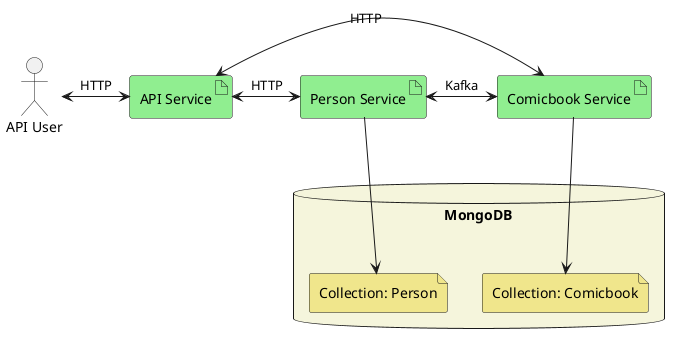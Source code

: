 @startuml

:API User: as User

artifact "API Service" as API
artifact "Comicbook Service" as Comicbook
artifact "Person Service" as Person

User <-> API: HTTP

API <-> Comicbook: HTTP
API <-> Person: HTTP
Person <-> Comicbook: Kafka

database MongoDB {
    file "Collection: Person" as PersonCollection
    file "Collection: Comicbook" as ComicbookCollection
}

Person --> PersonCollection
Comicbook --> ComicbookCollection

skinparam artifact {
  backgroundColor lightgreen
}

skinparam file {
  backgroundColor khaki
}

skinparam database {
  backgroundColor beige
}

@enduml